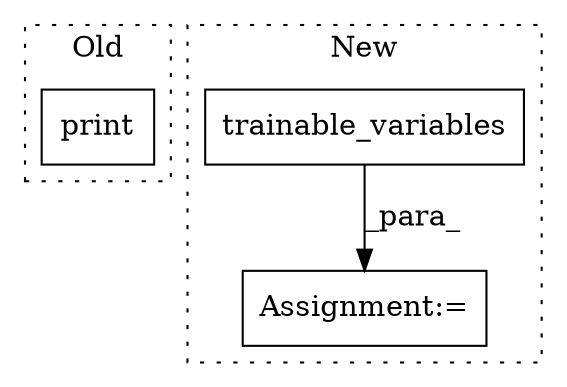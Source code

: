 digraph G {
subgraph cluster0 {
1 [label="print" a="32" s="5165,5188" l="6,1" shape="box"];
label = "Old";
style="dotted";
}
subgraph cluster1 {
2 [label="trainable_variables" a="32" s="5727" l="21" shape="box"];
3 [label="Assignment:=" a="7" s="5650,5748" l="57,2" shape="box"];
label = "New";
style="dotted";
}
2 -> 3 [label="_para_"];
}